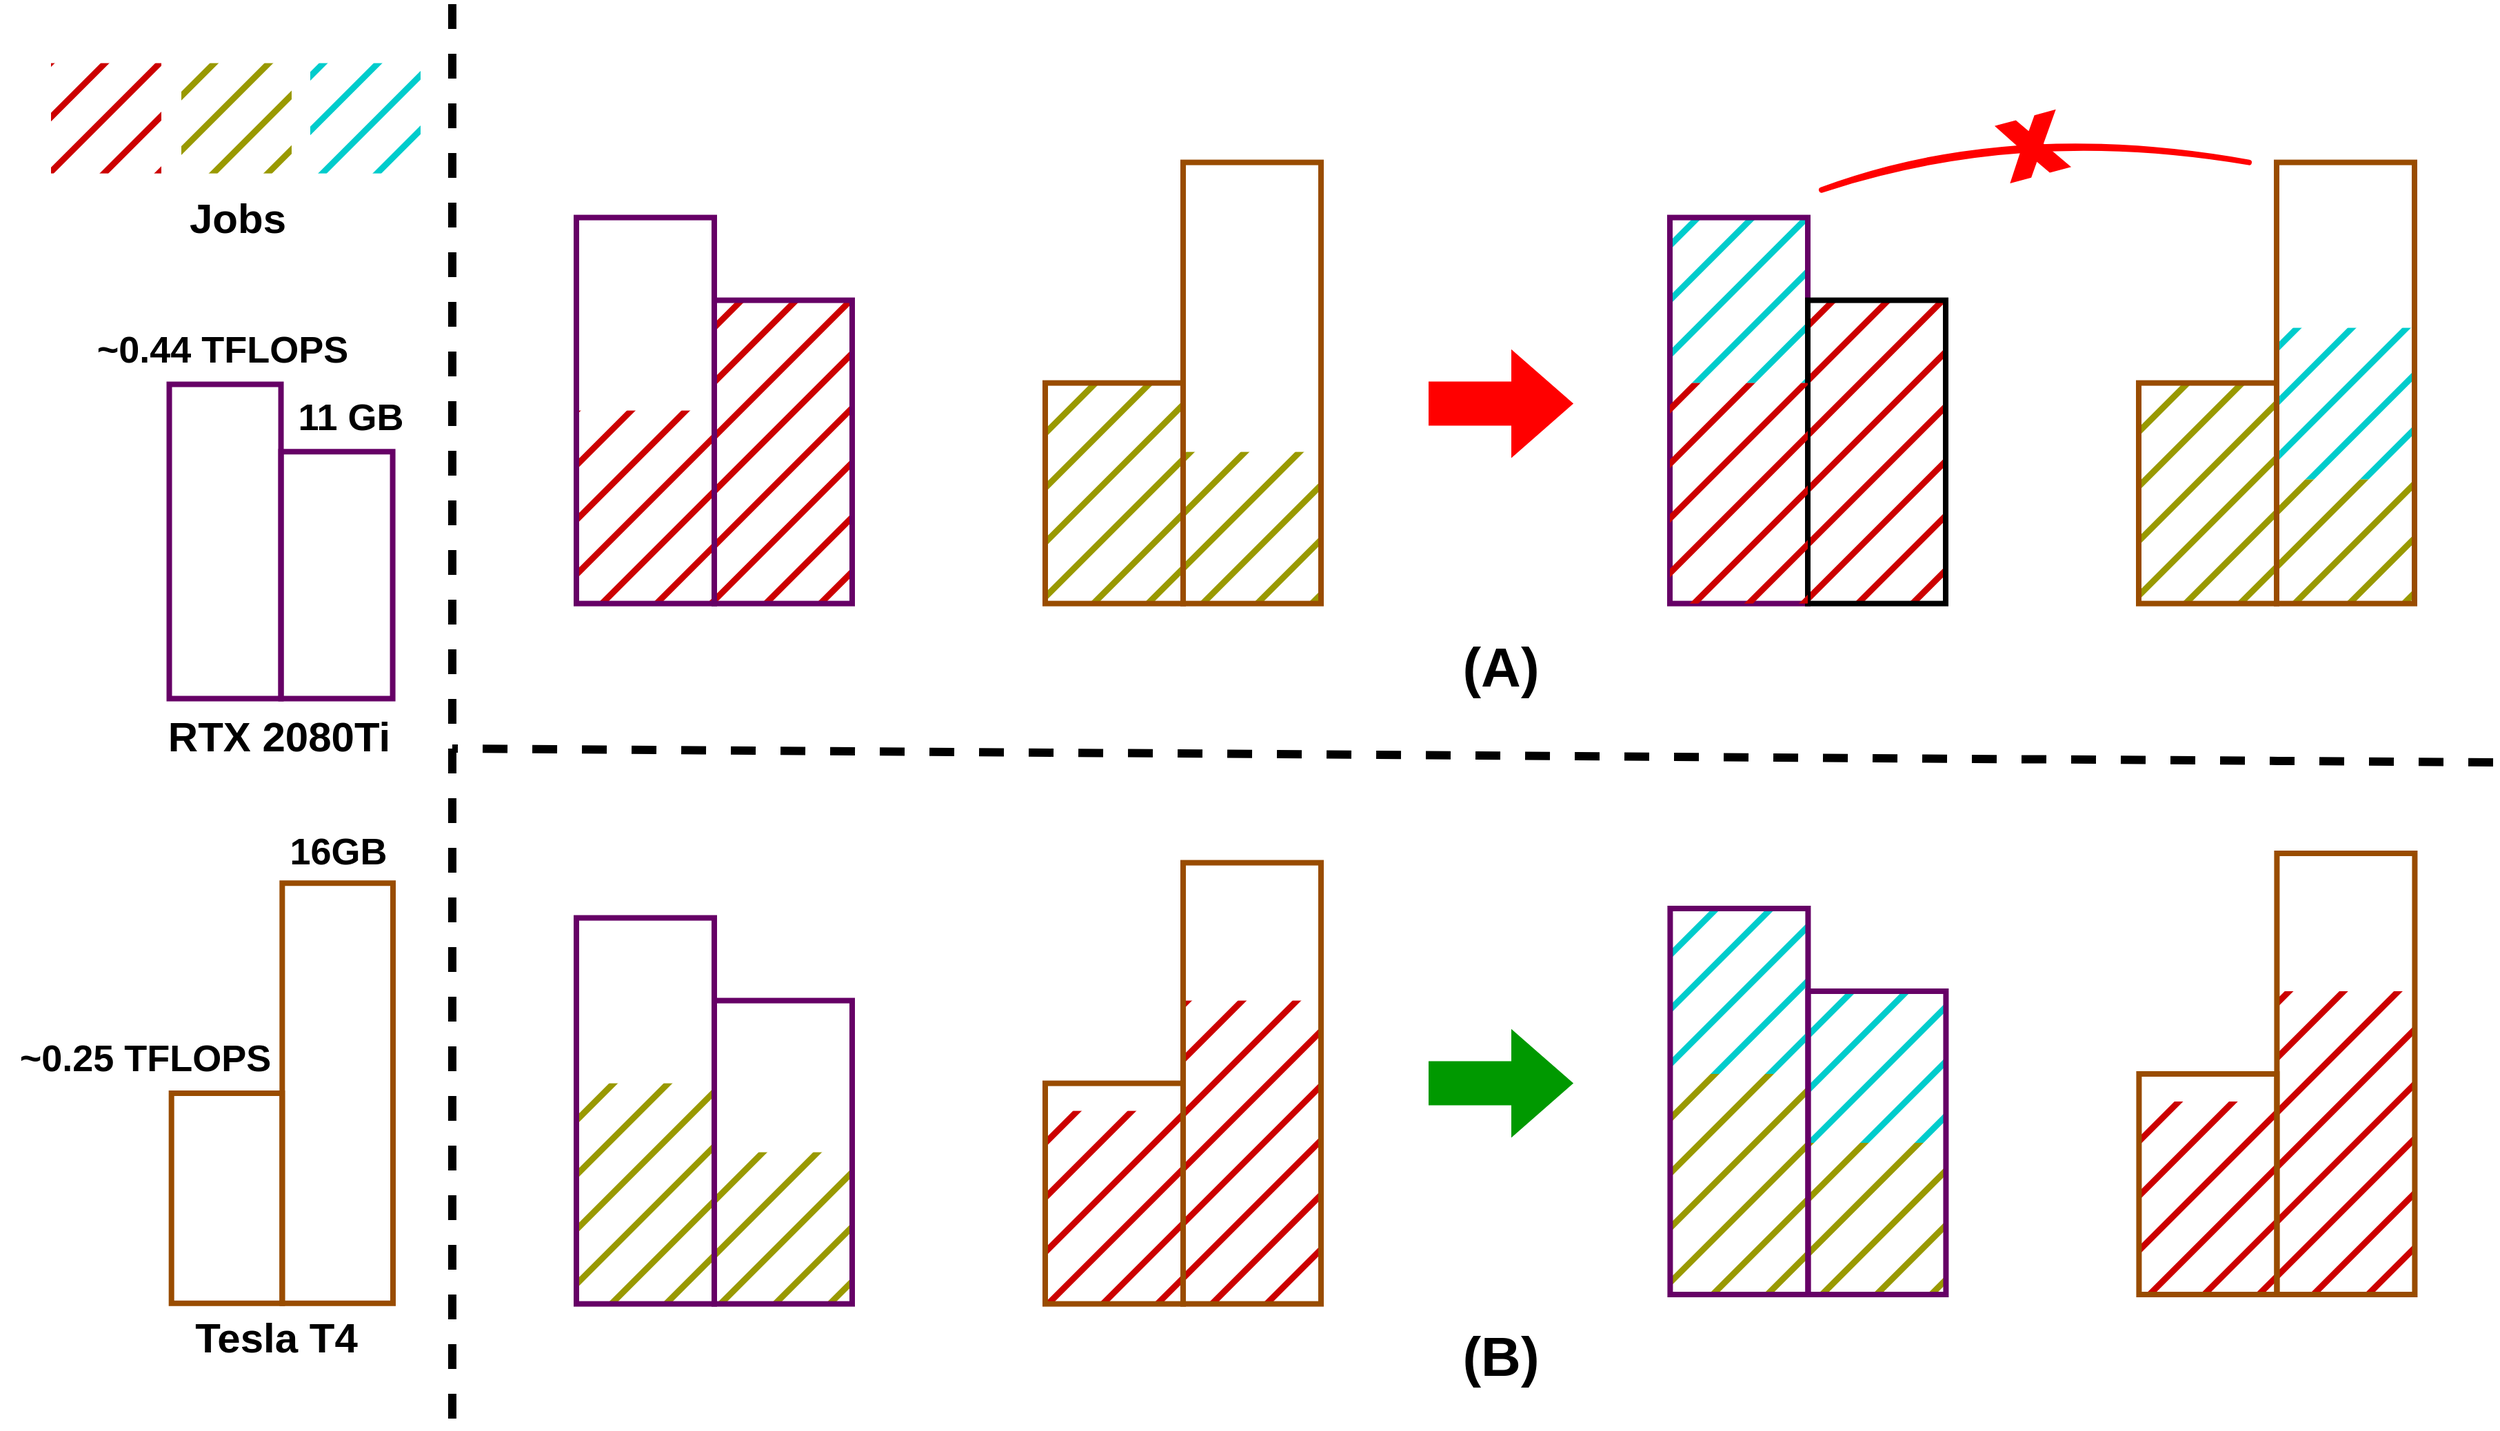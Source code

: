 <mxfile version="20.2.3" type="device"><diagram id="AelUf9nOCEK570Gtxz2n" name="第 1 页"><mxGraphModel dx="-1306" dy="3173" grid="1" gridSize="10" guides="1" tooltips="1" connect="1" arrows="1" fold="1" page="1" pageScale="1" pageWidth="827" pageHeight="1169" math="0" shadow="0"><root><mxCell id="0"/><mxCell id="1" parent="0"/><mxCell id="Yv0nM1UJV9tWA3WzV8-X-8" value="" style="rounded=0;whiteSpace=wrap;html=1;strokeWidth=3;fillColor=#CC0000;fontColor=#000000;strokeColor=none;fillStyle=hatch;container=0;fontStyle=1;fontFamily=Arail;fontSize=70;" parent="1" vertex="1"><mxGeometry x="3130" y="-2095.2" width="100" height="220" as="geometry"/></mxCell><mxCell id="Yv0nM1UJV9tWA3WzV8-X-3" value="" style="rounded=0;whiteSpace=wrap;html=1;strokeWidth=4;fillColor=none;strokeColor=#660066;" parent="1" vertex="1"><mxGeometry x="3130" y="-2095.2" width="100" height="220" as="geometry"/></mxCell><mxCell id="Yv0nM1UJV9tWA3WzV8-X-1" value="" style="rounded=0;whiteSpace=wrap;html=1;strokeWidth=3;fillColor=#CC0000;fontColor=#000000;strokeColor=none;fillStyle=hatch;container=0;fontStyle=1;fontFamily=Arail;fontSize=70;" parent="1" vertex="1"><mxGeometry x="3030" y="-2015.2" width="100" height="140" as="geometry"/></mxCell><mxCell id="Yv0nM1UJV9tWA3WzV8-X-2" value="" style="rounded=0;whiteSpace=wrap;html=1;strokeWidth=4;fillColor=none;strokeColor=#660066;" parent="1" vertex="1"><mxGeometry x="3030" y="-2155.2" width="100" height="280" as="geometry"/></mxCell><mxCell id="Yv0nM1UJV9tWA3WzV8-X-58" value="" style="rounded=0;whiteSpace=wrap;html=1;strokeWidth=3;fillColor=#999900;fontColor=#000000;strokeColor=none;fillStyle=hatch;container=0;fontStyle=1;fontFamily=Arail;fontSize=70;" parent="1" vertex="1"><mxGeometry x="3030" y="-1527.2" width="100" height="160" as="geometry"/></mxCell><mxCell id="Yv0nM1UJV9tWA3WzV8-X-61" value="" style="rounded=0;whiteSpace=wrap;html=1;strokeWidth=3;fillColor=#CC0000;fontColor=#000000;strokeColor=none;fillStyle=hatch;container=0;fontStyle=1;fontFamily=Arail;fontSize=70;" parent="1" vertex="1"><mxGeometry x="3370" y="-1507.2" width="100" height="140" as="geometry"/></mxCell><mxCell id="Yv0nM1UJV9tWA3WzV8-X-62" value="" style="rounded=0;whiteSpace=wrap;html=1;strokeWidth=3;fillColor=#CC0000;fontColor=#000000;strokeColor=none;fillStyle=hatch;container=0;fontStyle=1;fontFamily=Arail;fontSize=70;" parent="1" vertex="1"><mxGeometry x="3470" y="-1587.2" width="100" height="220" as="geometry"/></mxCell><mxCell id="Yv0nM1UJV9tWA3WzV8-X-90" value="" style="rounded=0;whiteSpace=wrap;html=1;strokeWidth=3;fillColor=#00CCCC;fontColor=#000000;strokeColor=none;fillStyle=hatch;container=0;fontStyle=1;fontFamily=Arail;fontSize=70;" parent="1" vertex="1"><mxGeometry x="3923.21" y="-1594" width="100" height="110" as="geometry"/></mxCell><mxCell id="Yv0nM1UJV9tWA3WzV8-X-83" value="" style="rounded=0;whiteSpace=wrap;html=1;strokeWidth=3;fillColor=#999900;fontColor=#000000;strokeColor=none;fillStyle=hatch;container=0;fontStyle=1;fontFamily=Arail;fontSize=70;" parent="1" vertex="1"><mxGeometry x="3923.21" y="-1484" width="100" height="110" as="geometry"/></mxCell><mxCell id="Yv0nM1UJV9tWA3WzV8-X-85" value="" style="rounded=0;whiteSpace=wrap;html=1;strokeWidth=3;fillColor=#999900;fontColor=#000000;strokeColor=none;fillStyle=hatch;container=0;fontStyle=1;fontFamily=Arail;fontSize=70;" parent="1" vertex="1"><mxGeometry x="3823.21" y="-1534" width="100" height="160" as="geometry"/></mxCell><mxCell id="Yv0nM1UJV9tWA3WzV8-X-86" value="" style="rounded=0;whiteSpace=wrap;html=1;strokeWidth=4;fillColor=none;strokeColor=#660066;" parent="1" vertex="1"><mxGeometry x="3923.21" y="-1594" width="100" height="220" as="geometry"/></mxCell><mxCell id="Yv0nM1UJV9tWA3WzV8-X-89" value="" style="rounded=0;whiteSpace=wrap;html=1;strokeWidth=3;fillColor=#00CCCC;fontColor=#000000;strokeColor=none;fillStyle=hatch;container=0;fontStyle=1;fontFamily=Arail;fontSize=70;" parent="1" vertex="1"><mxGeometry x="3823.21" y="-1654" width="100" height="120" as="geometry"/></mxCell><mxCell id="Yv0nM1UJV9tWA3WzV8-X-87" value="" style="rounded=0;whiteSpace=wrap;html=1;strokeWidth=3;fillColor=#CC0000;fontColor=#000000;strokeColor=none;fillStyle=hatch;container=0;fontStyle=1;fontFamily=Arail;fontSize=70;" parent="1" vertex="1"><mxGeometry x="4163.21" y="-1514" width="100" height="140" as="geometry"/></mxCell><mxCell id="Yv0nM1UJV9tWA3WzV8-X-88" value="" style="rounded=0;whiteSpace=wrap;html=1;strokeWidth=3;fillColor=#CC0000;fontColor=#000000;strokeColor=none;fillStyle=hatch;container=0;fontStyle=1;fontFamily=Arail;fontSize=70;" parent="1" vertex="1"><mxGeometry x="4263.21" y="-1594" width="100" height="220" as="geometry"/></mxCell><mxCell id="Yv0nM1UJV9tWA3WzV8-X-16" value="" style="rounded=0;whiteSpace=wrap;html=1;strokeWidth=3;fillColor=#999900;fontColor=#000000;strokeColor=none;fillStyle=hatch;container=0;fontStyle=1;fontFamily=Arail;fontSize=70;" parent="1" vertex="1"><mxGeometry x="4163" y="-2035.2" width="100" height="160" as="geometry"/></mxCell><mxCell id="Yv0nM1UJV9tWA3WzV8-X-10" value="" style="rounded=0;whiteSpace=wrap;html=1;strokeWidth=3;fillColor=#00CCCC;fontColor=#000000;strokeColor=none;fillStyle=hatch;container=0;fontStyle=1;fontFamily=Arail;fontSize=70;" parent="1" vertex="1"><mxGeometry x="4263" y="-2075.2" width="100" height="110" as="geometry"/></mxCell><mxCell id="Yv0nM1UJV9tWA3WzV8-X-15" value="" style="rounded=0;whiteSpace=wrap;html=1;strokeWidth=3;fillColor=#999900;fontColor=#000000;strokeColor=none;fillStyle=hatch;container=0;fontStyle=1;fontFamily=Arail;fontSize=70;" parent="1" vertex="1"><mxGeometry x="4263" y="-1965.2" width="100" height="90" as="geometry"/></mxCell><mxCell id="Yv0nM1UJV9tWA3WzV8-X-18" value="" style="rounded=0;whiteSpace=wrap;html=1;strokeWidth=4;fillColor=none;fillStyle=zigzag-line;strokeColor=#994C00;" parent="1" vertex="1"><mxGeometry x="4163" y="-2035.2" width="100" height="160" as="geometry"/></mxCell><mxCell id="Yv0nM1UJV9tWA3WzV8-X-22" value="" style="rounded=0;whiteSpace=wrap;html=1;strokeWidth=3;fillColor=#CC0000;fontColor=#000000;strokeColor=#660066;fillStyle=hatch;container=0;fontStyle=1;fontFamily=Arail;fontSize=70;" parent="1" vertex="1"><mxGeometry x="3923" y="-2095.2" width="100" height="220" as="geometry"/></mxCell><mxCell id="Yv0nM1UJV9tWA3WzV8-X-12" value="" style="rounded=0;whiteSpace=wrap;html=1;strokeWidth=3;fillColor=#999900;fontColor=#000000;strokeColor=none;fillStyle=hatch;container=0;fontStyle=1;fontFamily=Arail;fontSize=70;" parent="1" vertex="1"><mxGeometry x="3370" y="-2035.2" width="100" height="160" as="geometry"/></mxCell><mxCell id="Yv0nM1UJV9tWA3WzV8-X-59" value="" style="rounded=0;whiteSpace=wrap;html=1;strokeWidth=4;fillColor=none;strokeColor=#660066;" parent="1" vertex="1"><mxGeometry x="3030" y="-1647.2" width="100" height="280" as="geometry"/></mxCell><mxCell id="Yv0nM1UJV9tWA3WzV8-X-57" value="" style="rounded=0;whiteSpace=wrap;html=1;strokeWidth=4;fillColor=none;fillStyle=zigzag-line;strokeColor=#994C00;" parent="1" vertex="1"><mxGeometry x="3470" y="-1687.2" width="100" height="320" as="geometry"/></mxCell><mxCell id="Yv0nM1UJV9tWA3WzV8-X-11" value="" style="rounded=0;whiteSpace=wrap;html=1;strokeWidth=3;fillColor=#999900;fontColor=#000000;strokeColor=none;fillStyle=hatch;container=0;fontStyle=1;fontFamily=Arail;fontSize=70;" parent="1" vertex="1"><mxGeometry x="3470" y="-1985.2" width="100" height="110" as="geometry"/></mxCell><mxCell id="Yv0nM1UJV9tWA3WzV8-X-4" value="" style="rounded=0;whiteSpace=wrap;html=1;strokeWidth=4;fillColor=none;fillStyle=zigzag-line;strokeColor=#994C00;" parent="1" vertex="1"><mxGeometry x="3370" y="-2035.2" width="100" height="160" as="geometry"/></mxCell><mxCell id="Yv0nM1UJV9tWA3WzV8-X-17" value="" style="rounded=0;whiteSpace=wrap;html=1;strokeWidth=4;fillColor=none;fillStyle=zigzag-line;strokeColor=#994C00;" parent="1" vertex="1"><mxGeometry x="4263" y="-2195.2" width="100" height="320" as="geometry"/></mxCell><mxCell id="Yv0nM1UJV9tWA3WzV8-X-5" value="" style="rounded=0;whiteSpace=wrap;html=1;strokeWidth=4;fillColor=none;fillStyle=zigzag-line;strokeColor=#994C00;" parent="1" vertex="1"><mxGeometry x="3470" y="-2195.2" width="100" height="320" as="geometry"/></mxCell><mxCell id="Yv0nM1UJV9tWA3WzV8-X-6" value="" style="rounded=0;whiteSpace=wrap;html=1;strokeWidth=3;fillColor=#CC0000;fontColor=#000000;strokeColor=none;fillStyle=hatch;container=0;fontStyle=1;fontFamily=Arail;fontSize=70;" parent="1" vertex="1"><mxGeometry x="2649" y="-2267.2" width="80" height="80" as="geometry"/></mxCell><mxCell id="Yv0nM1UJV9tWA3WzV8-X-7" value="" style="endArrow=none;dashed=1;html=1;rounded=0;fontSize=70;strokeColor=#000000;strokeWidth=6;" parent="1" edge="1"><mxGeometry width="50" height="50" relative="1" as="geometry"><mxPoint x="2940" y="-2310" as="sourcePoint"/><mxPoint x="2940" y="-1280" as="targetPoint"/></mxGeometry></mxCell><mxCell id="Yv0nM1UJV9tWA3WzV8-X-9" value="" style="rounded=0;whiteSpace=wrap;html=1;strokeWidth=3;fillColor=#00CCCC;fontColor=#000000;strokeColor=none;fillStyle=hatch;container=0;fontStyle=1;fontFamily=Arail;fontSize=70;" parent="1" vertex="1"><mxGeometry x="3823" y="-2155.2" width="100" height="120" as="geometry"/></mxCell><mxCell id="Yv0nM1UJV9tWA3WzV8-X-19" value="" style="rounded=0;whiteSpace=wrap;html=1;strokeWidth=4;fillColor=none;strokeColor=#660066;" parent="1" vertex="1"><mxGeometry x="3823" y="-2155.2" width="100" height="280" as="geometry"/></mxCell><mxCell id="Yv0nM1UJV9tWA3WzV8-X-20" value="" style="rounded=0;whiteSpace=wrap;html=1;strokeWidth=4;fillColor=none;" parent="1" vertex="1"><mxGeometry x="3923" y="-2095.2" width="100" height="220" as="geometry"/></mxCell><mxCell id="Yv0nM1UJV9tWA3WzV8-X-21" value="" style="rounded=0;whiteSpace=wrap;html=1;strokeWidth=3;fillColor=#CC0000;fontColor=#000000;strokeColor=none;fillStyle=hatch;container=0;fontStyle=1;fontFamily=Arail;fontSize=70;" parent="1" vertex="1"><mxGeometry x="3823" y="-2035.2" width="100" height="160" as="geometry"/></mxCell><mxCell id="Yv0nM1UJV9tWA3WzV8-X-25" value="" style="endArrow=none;html=1;fontSize=28;strokeWidth=4;curved=1;sketch=1;strokeColor=#FF0000;" parent="1" edge="1"><mxGeometry width="50" height="50" relative="1" as="geometry"><mxPoint x="3933" y="-2175.2" as="sourcePoint"/><mxPoint x="4243" y="-2195.2" as="targetPoint"/><Array as="points"><mxPoint x="4073" y="-2225.2"/></Array></mxGeometry></mxCell><mxCell id="Yv0nM1UJV9tWA3WzV8-X-26" value="" style="verticalLabelPosition=bottom;verticalAlign=top;html=1;shape=mxgraph.basic.x;fillStyle=solid;fontSize=28;strokeColor=#FF0000;strokeWidth=4;fillColor=#FF0000;sketch=0;rotation=-15;" parent="1" vertex="1"><mxGeometry x="4067" y="-2226.34" width="38.41" height="39.14" as="geometry"/></mxCell><mxCell id="Yv0nM1UJV9tWA3WzV8-X-28" value="" style="html=1;shadow=0;dashed=0;align=center;verticalAlign=middle;shape=mxgraph.arrows2.arrow;dy=0.6;dx=40;notch=0;sketch=0;fillStyle=solid;fontSize=28;strokeColor=#FF0000;strokeWidth=4;fillColor=#FF0000;" parent="1" vertex="1"><mxGeometry x="3650" y="-2055.2" width="100" height="70" as="geometry"/></mxCell><mxCell id="Yv0nM1UJV9tWA3WzV8-X-40" value="" style="rounded=0;whiteSpace=wrap;html=1;strokeWidth=3;fillColor=#999900;fontColor=#000000;strokeColor=none;fillStyle=hatch;container=0;fontStyle=1;fontFamily=Arail;fontSize=70;" parent="1" vertex="1"><mxGeometry x="2743.5" y="-2267.2" width="80" height="80" as="geometry"/></mxCell><mxCell id="Yv0nM1UJV9tWA3WzV8-X-41" value="" style="rounded=0;whiteSpace=wrap;html=1;strokeWidth=3;fillColor=#00CCCC;fontColor=#000000;strokeColor=none;fillStyle=hatch;container=0;fontStyle=1;fontFamily=Arail;fontSize=70;" parent="1" vertex="1"><mxGeometry x="2837" y="-2267.2" width="80" height="80" as="geometry"/></mxCell><mxCell id="Yv0nM1UJV9tWA3WzV8-X-50" value="" style="group" parent="1" vertex="1" connectable="0"><mxGeometry x="2668" y="-2090" width="240" height="370" as="geometry"/></mxCell><mxCell id="Yv0nM1UJV9tWA3WzV8-X-44" value="&lt;span style=&quot;font-weight: 700; font-size: 27px;&quot;&gt;~0.44 TFLOPS&lt;/span&gt;" style="text;html=1;align=center;verticalAlign=middle;resizable=0;points=[];autosize=1;strokeColor=none;fillColor=none;fontSize=27;" parent="Yv0nM1UJV9tWA3WzV8-X-50" vertex="1"><mxGeometry x="-0.002" y="5.787" width="210" height="50" as="geometry"/></mxCell><mxCell id="Yv0nM1UJV9tWA3WzV8-X-24" value="RTX 2080Ti&lt;br style=&quot;font-size: 30px;&quot;&gt;&amp;nbsp;" style="text;html=1;align=center;verticalAlign=middle;resizable=0;points=[];autosize=1;strokeColor=none;fillColor=none;fontSize=30;fontStyle=1" parent="Yv0nM1UJV9tWA3WzV8-X-50" vertex="1"><mxGeometry x="55.999" y="283.761" width="180" height="90" as="geometry"/></mxCell><mxCell id="Yv0nM1UJV9tWA3WzV8-X-35" value="" style="rounded=0;whiteSpace=wrap;html=1;strokeWidth=4;fillColor=none;strokeColor=#660066;" parent="Yv0nM1UJV9tWA3WzV8-X-50" vertex="1"><mxGeometry x="66.759" y="55.786" width="81.013" height="227.971" as="geometry"/></mxCell><mxCell id="Yv0nM1UJV9tWA3WzV8-X-39" value="" style="rounded=0;whiteSpace=wrap;html=1;strokeWidth=4;fillColor=none;strokeColor=#660066;" parent="Yv0nM1UJV9tWA3WzV8-X-50" vertex="1"><mxGeometry x="147.772" y="104.637" width="81.013" height="179.12" as="geometry"/></mxCell><mxCell id="Yv0nM1UJV9tWA3WzV8-X-45" value="&lt;span style=&quot;font-weight: 700; font-size: 27px;&quot;&gt;11 GB&lt;/span&gt;" style="text;html=1;align=center;verticalAlign=middle;resizable=0;points=[];autosize=1;strokeColor=none;fillColor=none;fontSize=27;" parent="Yv0nM1UJV9tWA3WzV8-X-50" vertex="1"><mxGeometry x="147.773" y="54.636" width="100" height="50" as="geometry"/></mxCell><mxCell id="Yv0nM1UJV9tWA3WzV8-X-54" value="" style="rounded=0;whiteSpace=wrap;html=1;strokeWidth=3;fillColor=#999900;fontColor=#000000;strokeColor=none;fillStyle=hatch;container=0;fontStyle=1;fontFamily=Arail;fontSize=70;" parent="1" vertex="1"><mxGeometry x="3130" y="-1477.2" width="100" height="110" as="geometry"/></mxCell><mxCell id="Yv0nM1UJV9tWA3WzV8-X-55" value="" style="rounded=0;whiteSpace=wrap;html=1;strokeWidth=4;fillColor=none;fillStyle=zigzag-line;strokeColor=#994C00;" parent="1" vertex="1"><mxGeometry x="3370" y="-1527.2" width="100" height="160" as="geometry"/></mxCell><mxCell id="Yv0nM1UJV9tWA3WzV8-X-60" value="" style="rounded=0;whiteSpace=wrap;html=1;strokeWidth=4;fillColor=none;strokeColor=#660066;" parent="1" vertex="1"><mxGeometry x="3130" y="-1587.2" width="100" height="220" as="geometry"/></mxCell><mxCell id="Yv0nM1UJV9tWA3WzV8-X-74" value="" style="html=1;shadow=0;dashed=0;align=center;verticalAlign=middle;shape=mxgraph.arrows2.arrow;dy=0.6;dx=40;notch=0;sketch=0;fillStyle=solid;fontSize=28;strokeColor=#009900;strokeWidth=4;fillColor=#009900;" parent="1" vertex="1"><mxGeometry x="3650" y="-1562.2" width="100" height="70" as="geometry"/></mxCell><mxCell id="Yv0nM1UJV9tWA3WzV8-X-75" value="" style="endArrow=none;dashed=1;html=1;rounded=0;fontSize=70;strokeColor=#000000;strokeWidth=6;" parent="1" edge="1"><mxGeometry width="50" height="50" relative="1" as="geometry"><mxPoint x="4420" y="-1760" as="sourcePoint"/><mxPoint x="2940" y="-1770" as="targetPoint"/></mxGeometry></mxCell><mxCell id="Yv0nM1UJV9tWA3WzV8-X-76" value="&lt;b&gt;&lt;font style=&quot;font-size: 40px;&quot;&gt;(A)&lt;/font&gt;&lt;/b&gt;" style="text;html=1;align=center;verticalAlign=middle;resizable=0;points=[];autosize=1;strokeColor=none;fillColor=none;fontSize=30;" parent="1" vertex="1"><mxGeometry x="3660" y="-1860" width="80" height="60" as="geometry"/></mxCell><mxCell id="Yv0nM1UJV9tWA3WzV8-X-77" value="&lt;b&gt;&lt;font style=&quot;font-size: 40px;&quot;&gt;(B)&lt;/font&gt;&lt;/b&gt;" style="text;html=1;align=center;verticalAlign=middle;resizable=0;points=[];autosize=1;strokeColor=none;fillColor=none;fontSize=30;" parent="1" vertex="1"><mxGeometry x="3660" y="-1360" width="80" height="60" as="geometry"/></mxCell><mxCell id="Yv0nM1UJV9tWA3WzV8-X-79" value="" style="group" parent="1" vertex="1" connectable="0"><mxGeometry x="2652" y="-1720" width="245" height="400" as="geometry"/></mxCell><mxCell id="Yv0nM1UJV9tWA3WzV8-X-32" value="" style="rounded=0;whiteSpace=wrap;html=1;strokeWidth=4;fillColor=none;fillStyle=zigzag-line;strokeColor=#994C00;" parent="Yv0nM1UJV9tWA3WzV8-X-79" vertex="1"><mxGeometry x="84.344" y="200" width="80.328" height="152.381" as="geometry"/></mxCell><mxCell id="Yv0nM1UJV9tWA3WzV8-X-33" value="" style="rounded=0;whiteSpace=wrap;html=1;strokeWidth=4;fillColor=none;fillStyle=zigzag-line;strokeColor=#994C00;" parent="Yv0nM1UJV9tWA3WzV8-X-79" vertex="1"><mxGeometry x="164.672" y="47.619" width="80.328" height="304.762" as="geometry"/></mxCell><mxCell id="Yv0nM1UJV9tWA3WzV8-X-23" value="&lt;font style=&quot;font-size: 30px;&quot;&gt;&lt;b style=&quot;font-size: 30px;&quot;&gt;Tesla T4&lt;/b&gt;&lt;/font&gt;" style="text;html=1;align=center;verticalAlign=middle;resizable=0;points=[];autosize=1;strokeColor=none;fillColor=none;fontSize=30;" parent="Yv0nM1UJV9tWA3WzV8-X-79" vertex="1"><mxGeometry x="90.003" y="352.381" width="140" height="50" as="geometry"/></mxCell><mxCell id="Yv0nM1UJV9tWA3WzV8-X-51" value="&lt;span style=&quot;font-size: 27px;&quot;&gt;16GB&lt;/span&gt;" style="text;html=1;align=center;verticalAlign=middle;resizable=0;points=[];autosize=1;strokeColor=none;fillColor=none;fontSize=27;fontStyle=1" parent="Yv0nM1UJV9tWA3WzV8-X-79" vertex="1"><mxGeometry x="159.839" width="90" height="50" as="geometry"/></mxCell><mxCell id="Yv0nM1UJV9tWA3WzV8-X-52" value="&lt;span style=&quot;font-size: 27px;&quot;&gt;~0.25 TFLOPS&lt;/span&gt;" style="text;html=1;align=center;verticalAlign=middle;resizable=0;points=[];autosize=1;strokeColor=none;fillColor=none;fontSize=27;fontStyle=1" parent="Yv0nM1UJV9tWA3WzV8-X-79" vertex="1"><mxGeometry x="-40" y="150.001" width="210" height="50" as="geometry"/></mxCell><mxCell id="Yv0nM1UJV9tWA3WzV8-X-80" value="Jobs" style="text;html=1;align=center;verticalAlign=middle;resizable=0;points=[];autosize=1;strokeColor=none;fillColor=none;fontSize=30;fontStyle=1" parent="1" vertex="1"><mxGeometry x="2738.5" y="-2180" width="90" height="50" as="geometry"/></mxCell><mxCell id="Yv0nM1UJV9tWA3WzV8-X-81" value="" style="rounded=0;whiteSpace=wrap;html=1;strokeWidth=4;fillColor=none;strokeColor=#660066;" parent="1" vertex="1"><mxGeometry x="3823.21" y="-1654" width="100" height="280" as="geometry"/></mxCell><mxCell id="Yv0nM1UJV9tWA3WzV8-X-82" value="" style="rounded=0;whiteSpace=wrap;html=1;strokeWidth=4;fillColor=none;fillStyle=zigzag-line;strokeColor=#994C00;" parent="1" vertex="1"><mxGeometry x="4263.21" y="-1694" width="100" height="320" as="geometry"/></mxCell><mxCell id="Yv0nM1UJV9tWA3WzV8-X-84" value="" style="rounded=0;whiteSpace=wrap;html=1;strokeWidth=4;fillColor=none;fillStyle=zigzag-line;strokeColor=#994C00;" parent="1" vertex="1"><mxGeometry x="4163.21" y="-1534" width="100" height="160" as="geometry"/></mxCell></root></mxGraphModel></diagram></mxfile>